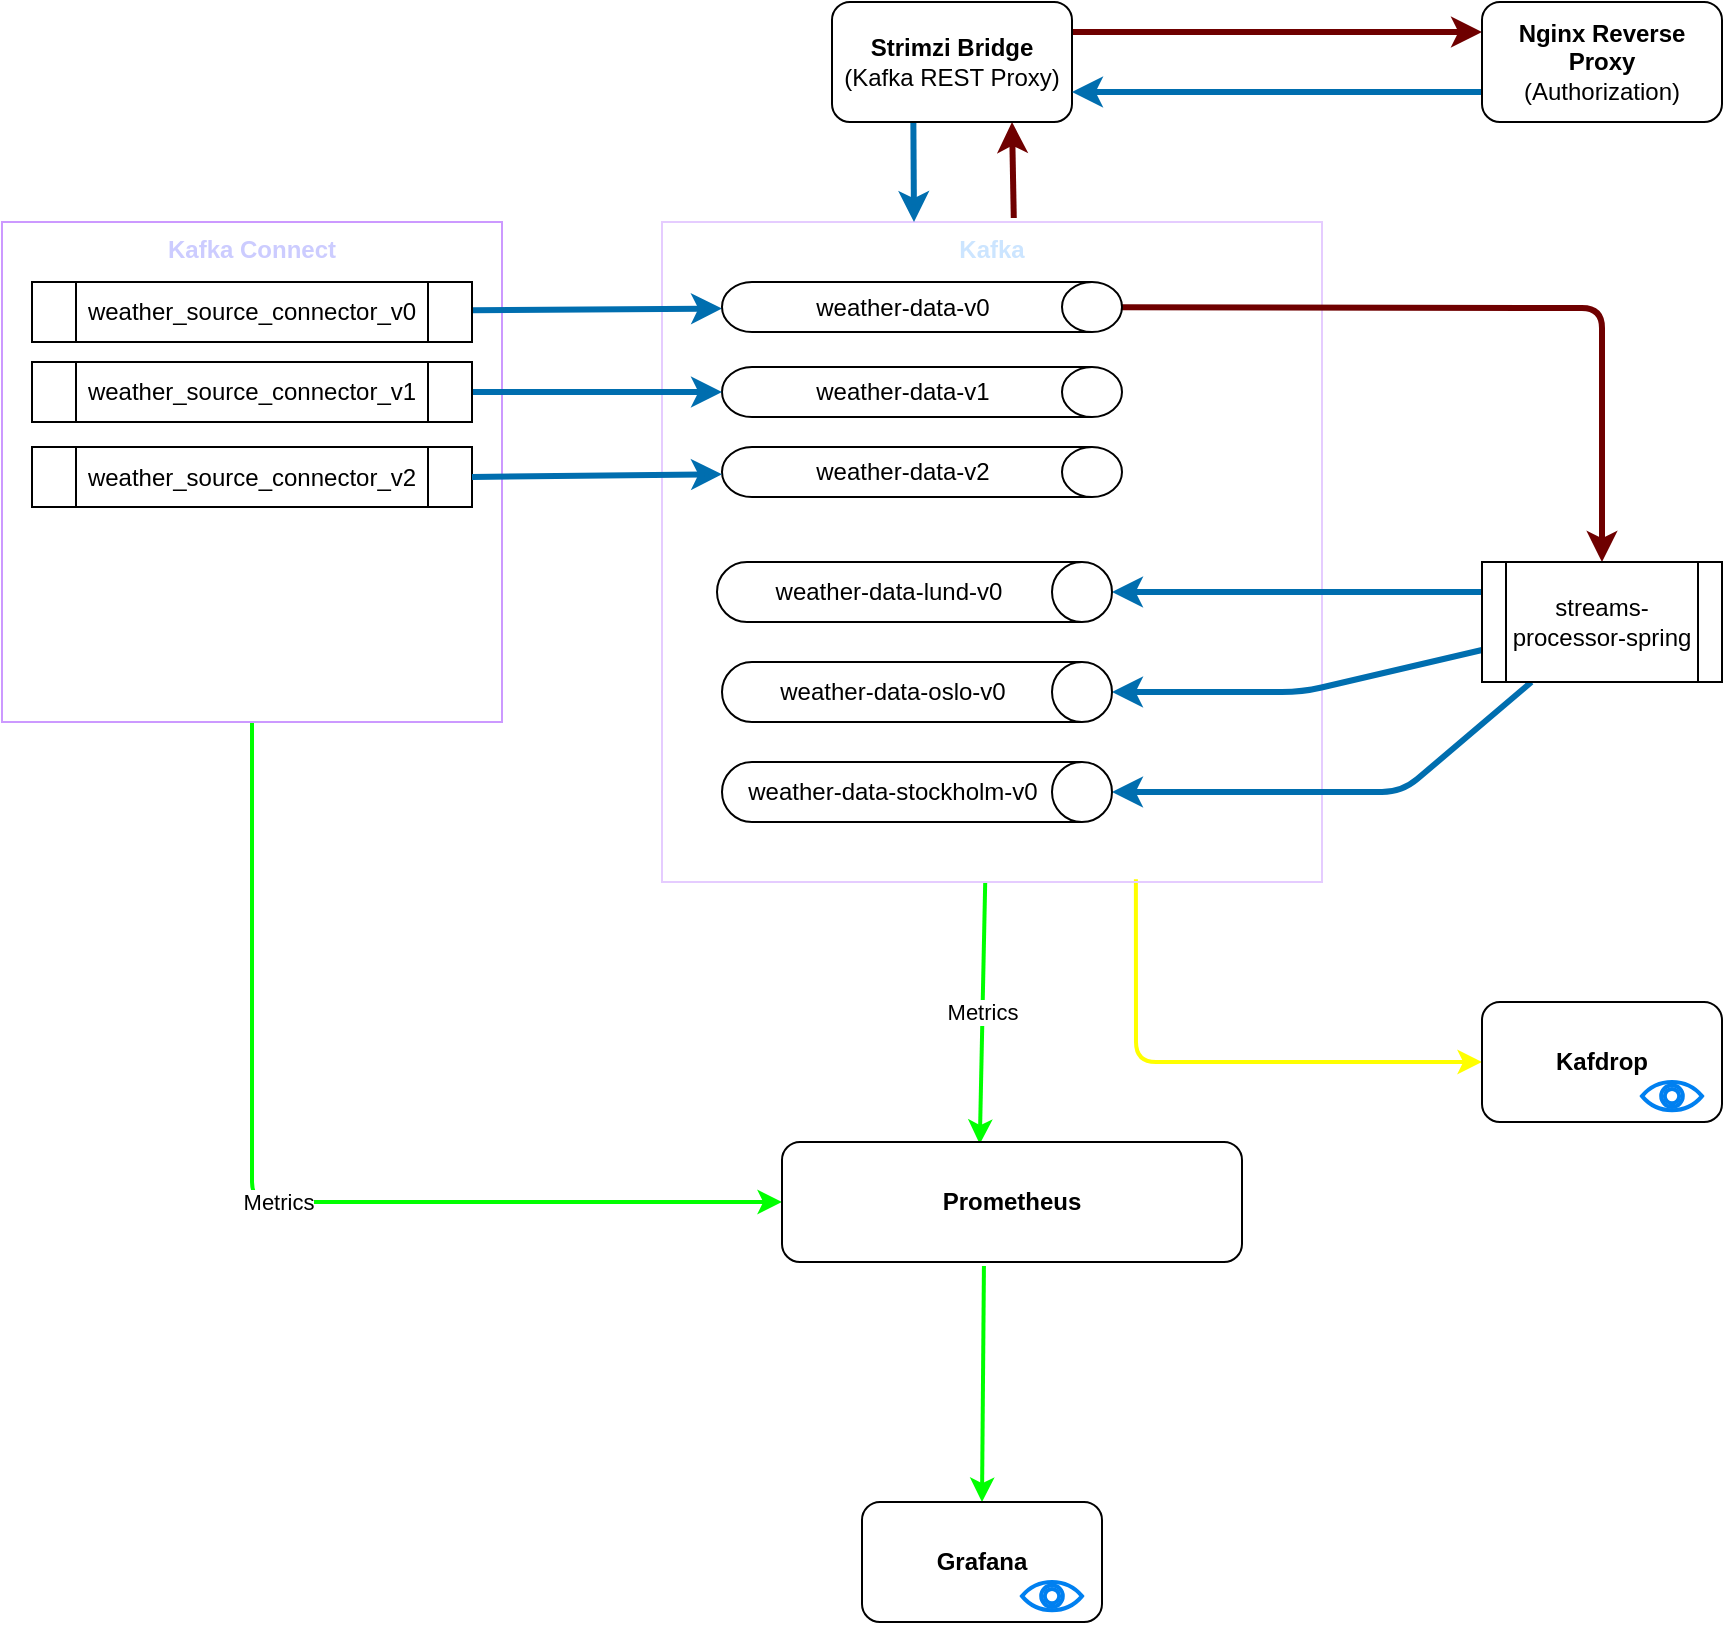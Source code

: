<mxfile>
    <diagram id="uZu6adcGTBqeOfrIaHb7" name="Page-1">
        <mxGraphModel dx="961" dy="800" grid="1" gridSize="10" guides="1" tooltips="1" connect="1" arrows="1" fold="1" page="1" pageScale="1" pageWidth="827" pageHeight="1169" math="0" shadow="0">
            <root>
                <mxCell id="0"/>
                <mxCell id="1" parent="0"/>
                <mxCell id="19" value="Metrics" style="edgeStyle=none;html=1;entryX=0.43;entryY=0.017;entryDx=0;entryDy=0;entryPerimeter=0;strokeColor=#00FF00;strokeWidth=2;" parent="1" source="2" target="17" edge="1">
                    <mxGeometry relative="1" as="geometry"/>
                </mxCell>
                <mxCell id="24" style="edgeStyle=none;html=1;entryX=0;entryY=0.5;entryDx=0;entryDy=0;exitX=0.718;exitY=0.996;exitDx=0;exitDy=0;exitPerimeter=0;fontColor=#FFFF33;fontSize=11;strokeWidth=2;fillColor=#e3c800;strokeColor=#FFFF00;" parent="1" source="2" target="22" edge="1">
                    <mxGeometry relative="1" as="geometry">
                        <Array as="points">
                            <mxPoint x="697" y="670"/>
                        </Array>
                    </mxGeometry>
                </mxCell>
                <mxCell id="27" style="edgeStyle=none;html=1;entryX=0.75;entryY=1;entryDx=0;entryDy=0;strokeWidth=3;fillColor=#a20025;strokeColor=#6F0000;exitX=0.533;exitY=-0.006;exitDx=0;exitDy=0;exitPerimeter=0;" parent="1" source="2" target="25" edge="1">
                    <mxGeometry relative="1" as="geometry">
                        <mxPoint x="630" y="270" as="sourcePoint"/>
                    </mxGeometry>
                </mxCell>
                <mxCell id="2" value="&lt;b&gt;Kafka&lt;/b&gt;" style="whiteSpace=wrap;html=1;aspect=fixed;verticalAlign=top;fillColor=none;strokeColor=#E5CCFF;fontColor=#CCE5FF;" parent="1" vertex="1">
                    <mxGeometry x="460" y="250" width="330" height="330" as="geometry"/>
                </mxCell>
                <mxCell id="18" value="Metrics" style="edgeStyle=none;html=1;strokeColor=#00FF00;strokeWidth=2;" parent="1" source="4" target="17" edge="1">
                    <mxGeometry relative="1" as="geometry">
                        <Array as="points">
                            <mxPoint x="255" y="740"/>
                        </Array>
                    </mxGeometry>
                </mxCell>
                <mxCell id="4" value="&lt;b&gt;Kafka Connect&lt;/b&gt;" style="whiteSpace=wrap;html=1;aspect=fixed;verticalAlign=top;fillColor=none;strokeColor=#CC99FF;fontColor=#CCCCFF;" parent="1" vertex="1">
                    <mxGeometry x="130" y="250" width="250" height="250" as="geometry"/>
                </mxCell>
                <mxCell id="8" style="edgeStyle=none;html=1;fillColor=#1ba1e2;strokeColor=#006EAF;strokeWidth=3;" parent="1" source="5" target="6" edge="1">
                    <mxGeometry relative="1" as="geometry"/>
                </mxCell>
                <mxCell id="5" value="weather_source_connector_v0" style="shape=process;whiteSpace=wrap;html=1;backgroundOutline=1;" parent="1" vertex="1">
                    <mxGeometry x="145" y="280" width="220" height="30" as="geometry"/>
                </mxCell>
                <mxCell id="10" style="edgeStyle=none;html=1;entryX=0.5;entryY=0;entryDx=0;entryDy=0;fillColor=#a20025;strokeColor=#6F0000;strokeWidth=3;" parent="1" source="6" target="9" edge="1">
                    <mxGeometry relative="1" as="geometry">
                        <Array as="points">
                            <mxPoint x="930" y="293"/>
                        </Array>
                    </mxGeometry>
                </mxCell>
                <mxCell id="6" value="weather-data-v0" style="shape=cylinder3;whiteSpace=wrap;html=1;boundedLbl=1;backgroundOutline=1;size=15;direction=south;" parent="1" vertex="1">
                    <mxGeometry x="490" y="280" width="200" height="25" as="geometry"/>
                </mxCell>
                <mxCell id="14" style="edgeStyle=none;html=1;entryX=0.5;entryY=0;entryDx=0;entryDy=0;entryPerimeter=0;exitX=0;exitY=0.25;exitDx=0;exitDy=0;fillColor=#1ba1e2;strokeColor=#006EAF;strokeWidth=3;" parent="1" source="9" target="11" edge="1">
                    <mxGeometry relative="1" as="geometry"/>
                </mxCell>
                <mxCell id="15" style="edgeStyle=none;html=1;entryX=0.5;entryY=0;entryDx=0;entryDy=0;entryPerimeter=0;fillColor=#1ba1e2;strokeColor=#006EAF;strokeWidth=3;" parent="1" source="9" target="13" edge="1">
                    <mxGeometry relative="1" as="geometry">
                        <Array as="points">
                            <mxPoint x="780" y="485"/>
                        </Array>
                    </mxGeometry>
                </mxCell>
                <mxCell id="16" style="edgeStyle=none;html=1;entryX=0.5;entryY=0;entryDx=0;entryDy=0;entryPerimeter=0;strokeWidth=3;fillColor=#1ba1e2;strokeColor=#006EAF;" parent="1" source="9" target="12" edge="1">
                    <mxGeometry relative="1" as="geometry">
                        <Array as="points">
                            <mxPoint x="830" y="535"/>
                        </Array>
                    </mxGeometry>
                </mxCell>
                <mxCell id="9" value="streams-processor-spring" style="shape=process;whiteSpace=wrap;html=1;backgroundOutline=1;" parent="1" vertex="1">
                    <mxGeometry x="870" y="420" width="120" height="60" as="geometry"/>
                </mxCell>
                <mxCell id="11" value="weather-data-lund-v0" style="shape=cylinder3;whiteSpace=wrap;html=1;boundedLbl=1;backgroundOutline=1;size=15;direction=south;" parent="1" vertex="1">
                    <mxGeometry x="487.5" y="420" width="197.5" height="30" as="geometry"/>
                </mxCell>
                <mxCell id="12" value="weather-data-stockholm-v0" style="shape=cylinder3;whiteSpace=wrap;html=1;boundedLbl=1;backgroundOutline=1;size=15;direction=south;" parent="1" vertex="1">
                    <mxGeometry x="490" y="520" width="195" height="30" as="geometry"/>
                </mxCell>
                <mxCell id="13" value="weather-data-oslo-v0" style="shape=cylinder3;whiteSpace=wrap;html=1;boundedLbl=1;backgroundOutline=1;size=15;direction=south;" parent="1" vertex="1">
                    <mxGeometry x="490" y="470" width="195" height="30" as="geometry"/>
                </mxCell>
                <mxCell id="21" style="edgeStyle=none;html=1;entryX=0.5;entryY=0;entryDx=0;entryDy=0;strokeColor=#00FF00;strokeWidth=2;exitX=0.439;exitY=1.033;exitDx=0;exitDy=0;exitPerimeter=0;" parent="1" target="20" edge="1" source="17">
                    <mxGeometry relative="1" as="geometry">
                        <mxPoint x="600" y="850" as="sourcePoint"/>
                    </mxGeometry>
                </mxCell>
                <mxCell id="17" value="&lt;b&gt;Prometheus&lt;/b&gt;" style="rounded=1;whiteSpace=wrap;html=1;" parent="1" vertex="1">
                    <mxGeometry x="520" y="710" width="230" height="60" as="geometry"/>
                </mxCell>
                <mxCell id="20" value="&lt;b&gt;Grafana&lt;/b&gt;" style="rounded=1;whiteSpace=wrap;html=1;" parent="1" vertex="1">
                    <mxGeometry x="560" y="890" width="120" height="60" as="geometry"/>
                </mxCell>
                <mxCell id="22" value="&lt;b&gt;Kafdrop&lt;/b&gt;" style="rounded=1;whiteSpace=wrap;html=1;" parent="1" vertex="1">
                    <mxGeometry x="870" y="640" width="120" height="60" as="geometry"/>
                </mxCell>
                <mxCell id="26" style="edgeStyle=none;html=1;exitX=0.339;exitY=1;exitDx=0;exitDy=0;exitPerimeter=0;fillColor=#1ba1e2;strokeColor=#006EAF;strokeWidth=3;" parent="1" source="25" edge="1">
                    <mxGeometry relative="1" as="geometry">
                        <mxPoint x="586" y="250" as="targetPoint"/>
                    </mxGeometry>
                </mxCell>
                <mxCell id="30" style="edgeStyle=none;html=1;entryX=0;entryY=0.25;entryDx=0;entryDy=0;exitX=1;exitY=0.25;exitDx=0;exitDy=0;strokeWidth=3;fillColor=#a20025;strokeColor=#6F0000;" parent="1" source="25" target="28" edge="1">
                    <mxGeometry relative="1" as="geometry"/>
                </mxCell>
                <mxCell id="25" value="&lt;b&gt;Strimzi Bridge&lt;/b&gt;&lt;br&gt;(Kafka REST Proxy)" style="rounded=1;whiteSpace=wrap;html=1;" parent="1" vertex="1">
                    <mxGeometry x="545" y="140" width="120" height="60" as="geometry"/>
                </mxCell>
                <mxCell id="29" style="edgeStyle=none;html=1;exitX=0;exitY=0.75;exitDx=0;exitDy=0;fillColor=#1ba1e2;strokeColor=#006EAF;strokeWidth=3;entryX=1;entryY=0.75;entryDx=0;entryDy=0;" parent="1" source="28" edge="1" target="25">
                    <mxGeometry relative="1" as="geometry">
                        <mxPoint x="664" y="179" as="targetPoint"/>
                    </mxGeometry>
                </mxCell>
                <mxCell id="28" value="&lt;b&gt;Nginx Reverse Proxy&lt;/b&gt;&lt;br&gt;(Authorization)" style="rounded=1;whiteSpace=wrap;html=1;" parent="1" vertex="1">
                    <mxGeometry x="870" y="140" width="120" height="60" as="geometry"/>
                </mxCell>
                <mxCell id="31" value="" style="html=1;verticalLabelPosition=bottom;align=center;labelBackgroundColor=#ffffff;verticalAlign=top;strokeWidth=2;strokeColor=#0080F0;shadow=0;dashed=0;shape=mxgraph.ios7.icons.eye;" parent="1" vertex="1">
                    <mxGeometry x="950" y="680" width="30" height="14.1" as="geometry"/>
                </mxCell>
                <mxCell id="34" value="" style="html=1;verticalLabelPosition=bottom;align=center;labelBackgroundColor=#ffffff;verticalAlign=top;strokeWidth=2;strokeColor=#0080F0;shadow=0;dashed=0;shape=mxgraph.ios7.icons.eye;" parent="1" vertex="1">
                    <mxGeometry x="640" y="930" width="30" height="14.1" as="geometry"/>
                </mxCell>
                <mxCell id="35" value="weather-data-v1" style="shape=cylinder3;whiteSpace=wrap;html=1;boundedLbl=1;backgroundOutline=1;size=15;direction=south;" vertex="1" parent="1">
                    <mxGeometry x="490" y="322.5" width="200" height="25" as="geometry"/>
                </mxCell>
                <mxCell id="36" value="weather-data-v2" style="shape=cylinder3;whiteSpace=wrap;html=1;boundedLbl=1;backgroundOutline=1;size=15;direction=south;" vertex="1" parent="1">
                    <mxGeometry x="490" y="362.5" width="200" height="25" as="geometry"/>
                </mxCell>
                <mxCell id="38" style="edgeStyle=none;html=1;fillColor=#1ba1e2;strokeColor=#006EAF;strokeWidth=3;" edge="1" parent="1" source="39" target="35">
                    <mxGeometry relative="1" as="geometry">
                        <mxPoint x="490" y="333.246" as="targetPoint"/>
                    </mxGeometry>
                </mxCell>
                <mxCell id="39" value="weather_source_connector_v1" style="shape=process;whiteSpace=wrap;html=1;backgroundOutline=1;" vertex="1" parent="1">
                    <mxGeometry x="145" y="320" width="220" height="30" as="geometry"/>
                </mxCell>
                <mxCell id="41" value="weather_source_connector_v2" style="shape=process;whiteSpace=wrap;html=1;backgroundOutline=1;" vertex="1" parent="1">
                    <mxGeometry x="145" y="362.5" width="220" height="30" as="geometry"/>
                </mxCell>
                <mxCell id="44" style="edgeStyle=none;html=1;fillColor=#1ba1e2;strokeColor=#006EAF;strokeWidth=3;exitX=1;exitY=0.5;exitDx=0;exitDy=0;" edge="1" parent="1" source="41" target="36">
                    <mxGeometry relative="1" as="geometry">
                        <mxPoint x="500" y="345" as="targetPoint"/>
                        <mxPoint x="375" y="345" as="sourcePoint"/>
                    </mxGeometry>
                </mxCell>
            </root>
        </mxGraphModel>
    </diagram>
</mxfile>